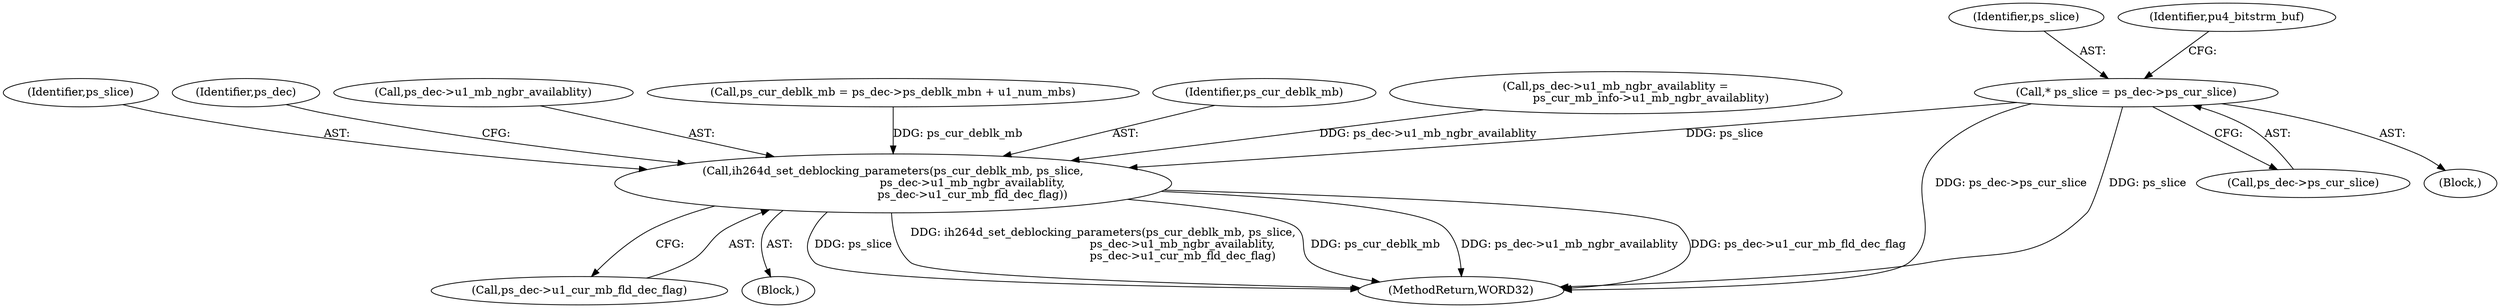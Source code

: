 digraph "0_Android_494561291a503840f385fbcd11d9bc5f4dc502b8_0@pointer" {
"1000166" [label="(Call,* ps_slice = ps_dec->ps_cur_slice)"];
"1001173" [label="(Call,ih264d_set_deblocking_parameters(ps_cur_deblk_mb, ps_slice,\n                                             ps_dec->u1_mb_ngbr_availablity,\n                                             ps_dec->u1_cur_mb_fld_dec_flag))"];
"1001450" [label="(MethodReturn,WORD32)"];
"1001173" [label="(Call,ih264d_set_deblocking_parameters(ps_cur_deblk_mb, ps_slice,\n                                             ps_dec->u1_mb_ngbr_availablity,\n                                             ps_dec->u1_cur_mb_fld_dec_flag))"];
"1001179" [label="(Call,ps_dec->u1_cur_mb_fld_dec_flag)"];
"1001175" [label="(Identifier,ps_slice)"];
"1000168" [label="(Call,ps_dec->ps_cur_slice)"];
"1001184" [label="(Identifier,ps_dec)"];
"1000166" [label="(Call,* ps_slice = ps_dec->ps_cur_slice)"];
"1001172" [label="(Block,)"];
"1000138" [label="(Block,)"];
"1001176" [label="(Call,ps_dec->u1_mb_ngbr_availablity)"];
"1000167" [label="(Identifier,ps_slice)"];
"1001131" [label="(Call,ps_cur_deblk_mb = ps_dec->ps_deblk_mbn + u1_num_mbs)"];
"1000173" [label="(Identifier,pu4_bitstrm_buf)"];
"1001174" [label="(Identifier,ps_cur_deblk_mb)"];
"1000644" [label="(Call,ps_dec->u1_mb_ngbr_availablity =\n                    ps_cur_mb_info->u1_mb_ngbr_availablity)"];
"1000166" -> "1000138"  [label="AST: "];
"1000166" -> "1000168"  [label="CFG: "];
"1000167" -> "1000166"  [label="AST: "];
"1000168" -> "1000166"  [label="AST: "];
"1000173" -> "1000166"  [label="CFG: "];
"1000166" -> "1001450"  [label="DDG: ps_dec->ps_cur_slice"];
"1000166" -> "1001450"  [label="DDG: ps_slice"];
"1000166" -> "1001173"  [label="DDG: ps_slice"];
"1001173" -> "1001172"  [label="AST: "];
"1001173" -> "1001179"  [label="CFG: "];
"1001174" -> "1001173"  [label="AST: "];
"1001175" -> "1001173"  [label="AST: "];
"1001176" -> "1001173"  [label="AST: "];
"1001179" -> "1001173"  [label="AST: "];
"1001184" -> "1001173"  [label="CFG: "];
"1001173" -> "1001450"  [label="DDG: ps_dec->u1_mb_ngbr_availablity"];
"1001173" -> "1001450"  [label="DDG: ps_dec->u1_cur_mb_fld_dec_flag"];
"1001173" -> "1001450"  [label="DDG: ps_slice"];
"1001173" -> "1001450"  [label="DDG: ih264d_set_deblocking_parameters(ps_cur_deblk_mb, ps_slice,\n                                             ps_dec->u1_mb_ngbr_availablity,\n                                             ps_dec->u1_cur_mb_fld_dec_flag)"];
"1001173" -> "1001450"  [label="DDG: ps_cur_deblk_mb"];
"1001131" -> "1001173"  [label="DDG: ps_cur_deblk_mb"];
"1000644" -> "1001173"  [label="DDG: ps_dec->u1_mb_ngbr_availablity"];
}
